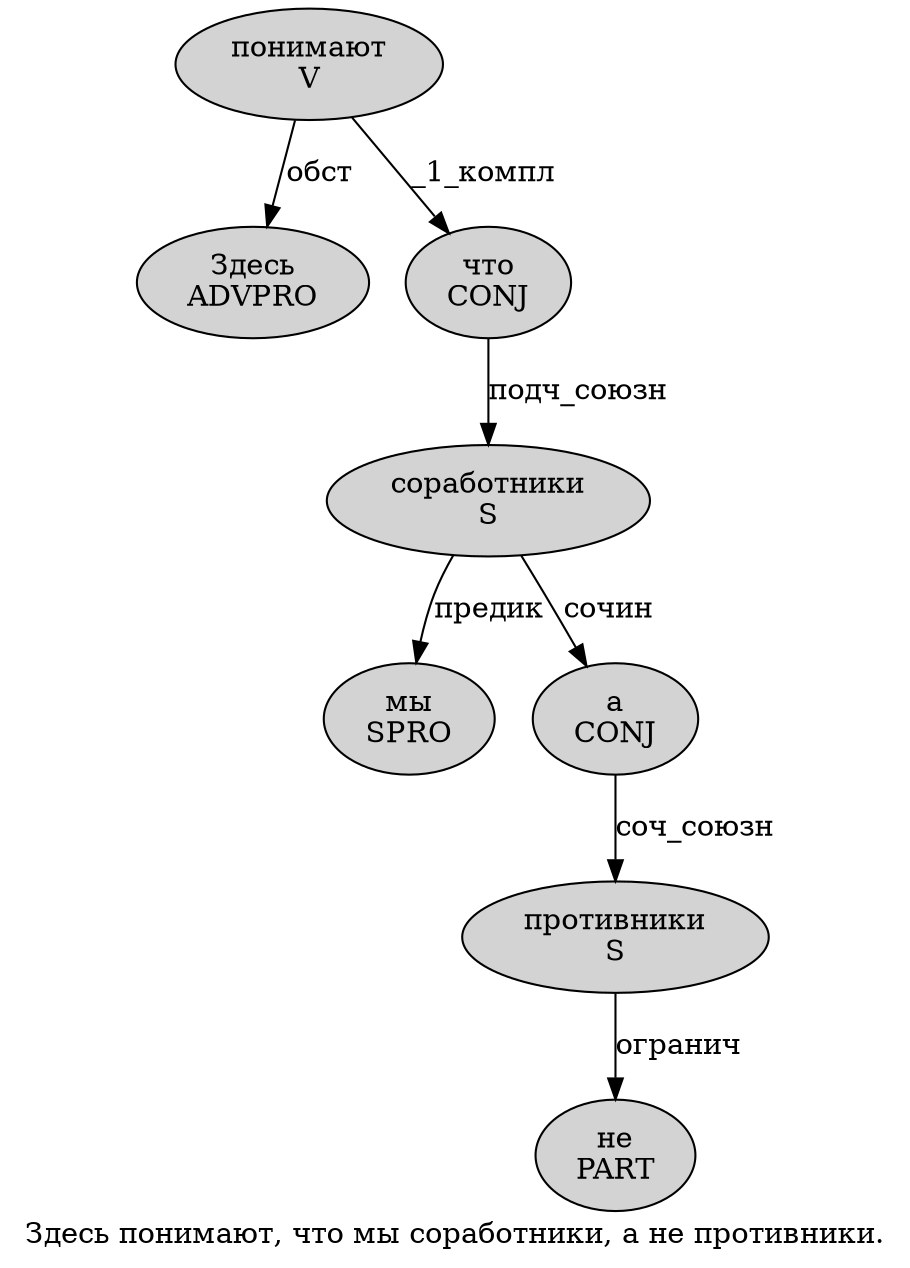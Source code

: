 digraph SENTENCE_803 {
	graph [label="Здесь понимают, что мы соработники, а не противники."]
	node [style=filled]
		0 [label="Здесь
ADVPRO" color="" fillcolor=lightgray penwidth=1 shape=ellipse]
		1 [label="понимают
V" color="" fillcolor=lightgray penwidth=1 shape=ellipse]
		3 [label="что
CONJ" color="" fillcolor=lightgray penwidth=1 shape=ellipse]
		4 [label="мы
SPRO" color="" fillcolor=lightgray penwidth=1 shape=ellipse]
		5 [label="соработники
S" color="" fillcolor=lightgray penwidth=1 shape=ellipse]
		7 [label="а
CONJ" color="" fillcolor=lightgray penwidth=1 shape=ellipse]
		8 [label="не
PART" color="" fillcolor=lightgray penwidth=1 shape=ellipse]
		9 [label="противники
S" color="" fillcolor=lightgray penwidth=1 shape=ellipse]
			5 -> 4 [label="предик"]
			5 -> 7 [label="сочин"]
			7 -> 9 [label="соч_союзн"]
			9 -> 8 [label="огранич"]
			1 -> 0 [label="обст"]
			1 -> 3 [label="_1_компл"]
			3 -> 5 [label="подч_союзн"]
}